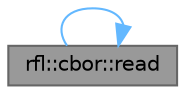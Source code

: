 digraph "rfl::cbor::read"
{
 // LATEX_PDF_SIZE
  bgcolor="transparent";
  edge [fontname=Helvetica,fontsize=10,labelfontname=Helvetica,labelfontsize=10];
  node [fontname=Helvetica,fontsize=10,shape=box,height=0.2,width=0.4];
  rankdir="LR";
  Node1 [id="Node000001",label="rfl::cbor::read",height=0.2,width=0.4,color="gray40", fillcolor="grey60", style="filled", fontcolor="black",tooltip="Parses an object from CBOR using reflection."];
  Node1 -> Node1 [id="edge1_Node000001_Node000001",color="steelblue1",style="solid",tooltip=" "];
}
